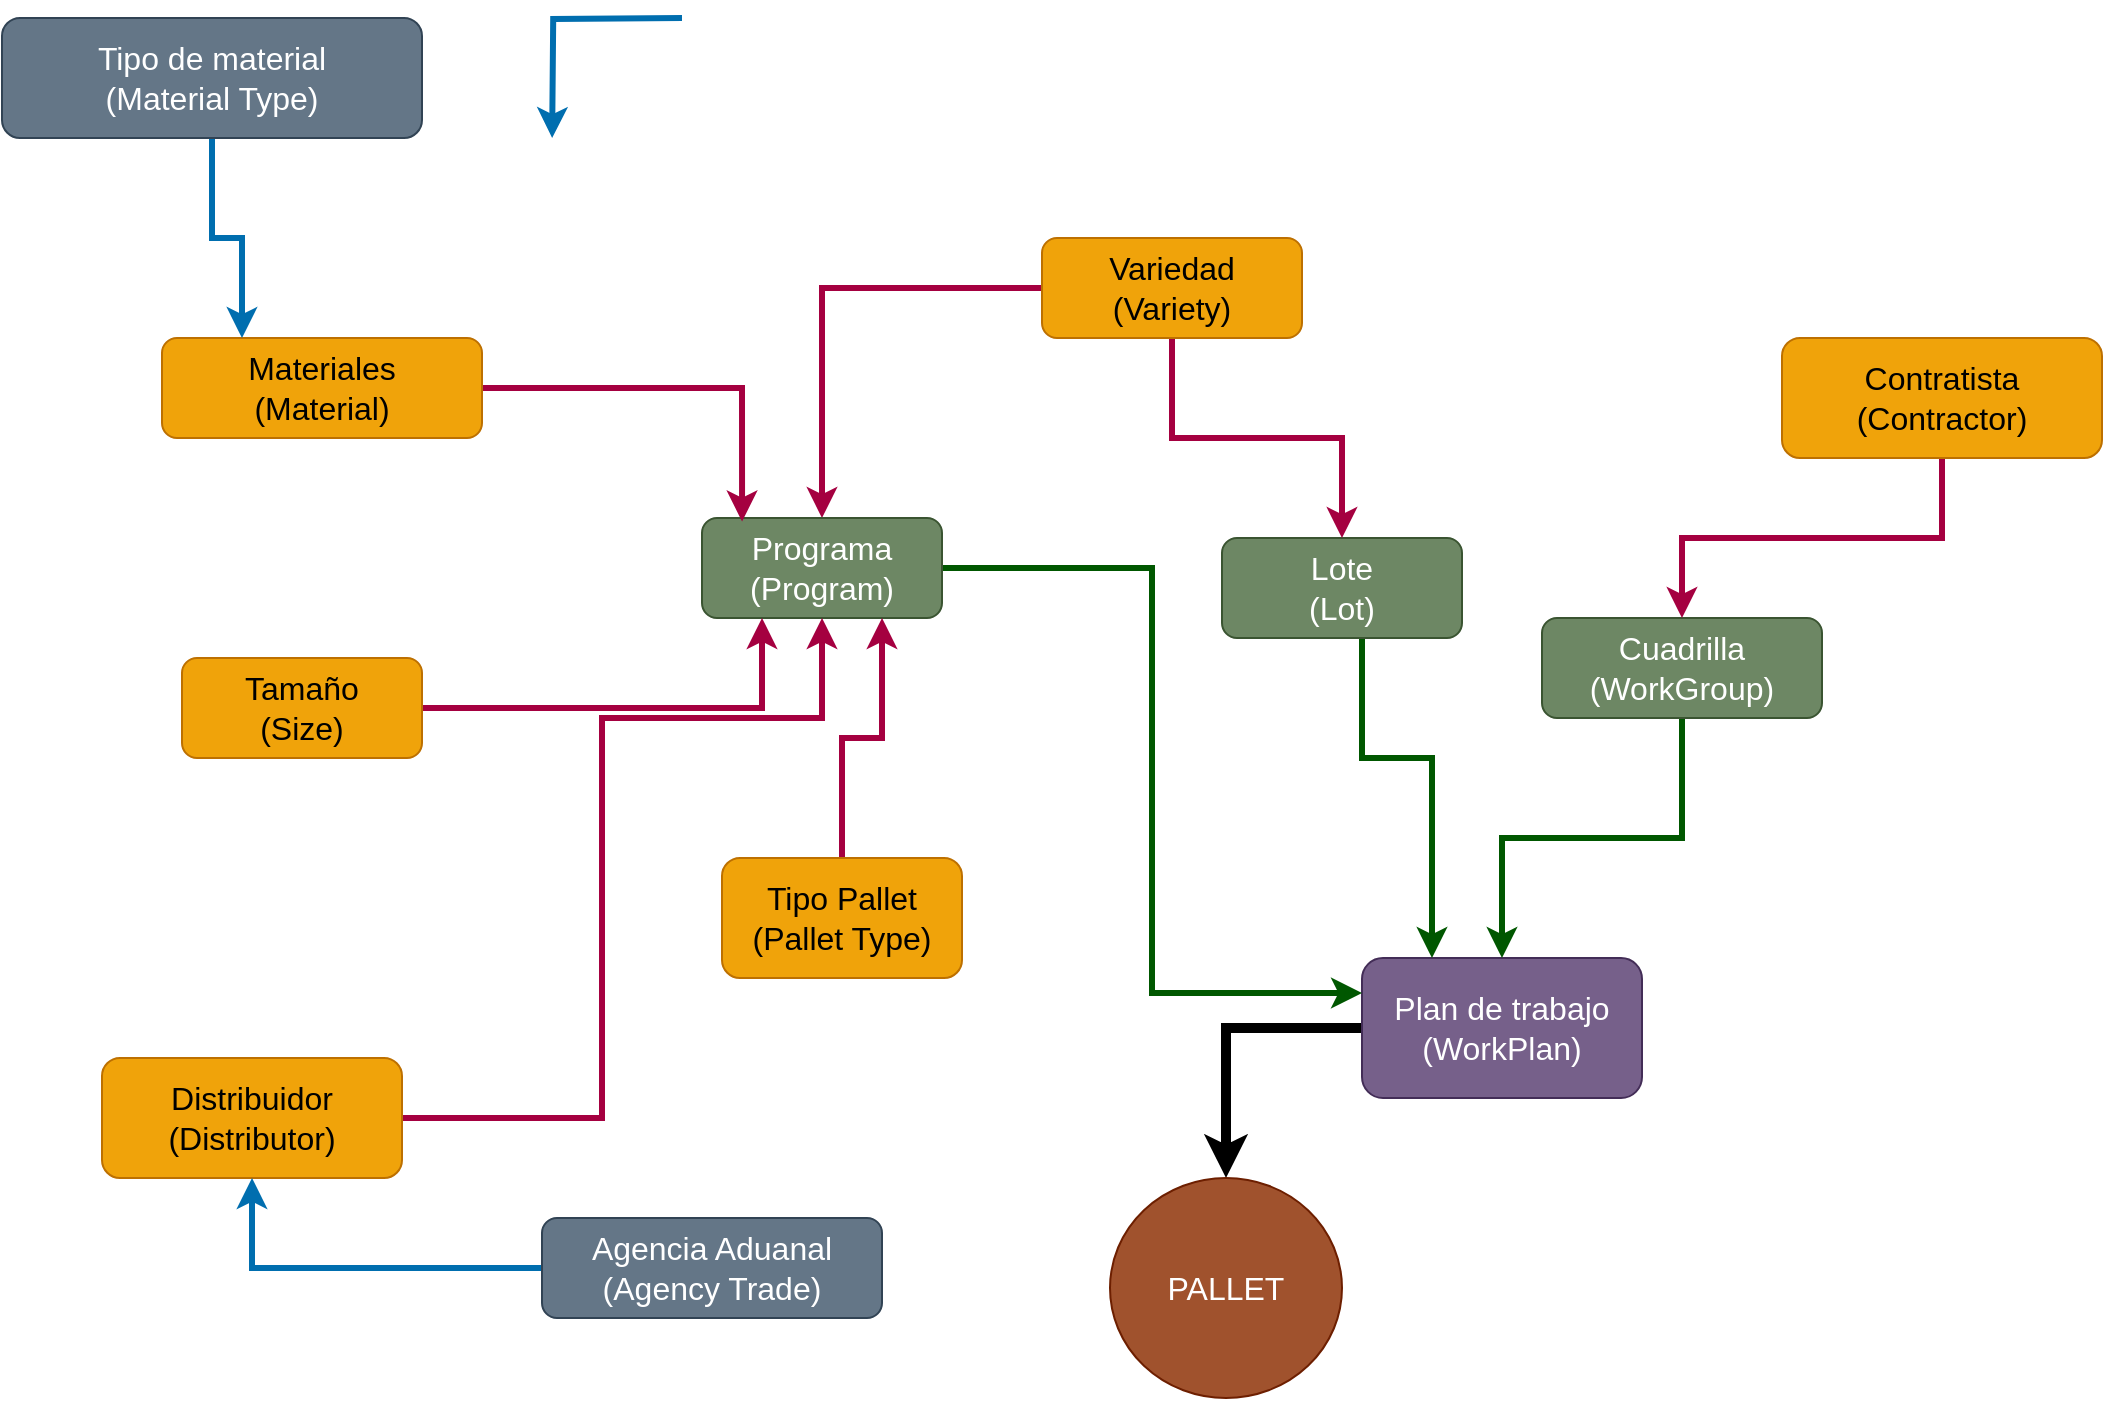 <mxfile version="21.1.8" type="github">
  <diagram name="Página-1" id="E5eDrzF1vHOTVu4U-9JP">
    <mxGraphModel dx="1400" dy="720" grid="1" gridSize="10" guides="1" tooltips="1" connect="1" arrows="1" fold="1" page="1" pageScale="1" pageWidth="1169" pageHeight="827" math="0" shadow="0">
      <root>
        <mxCell id="0" />
        <mxCell id="1" parent="0" />
        <mxCell id="TqmmsIACruIbI4F4TJP2-14" value="" style="edgeStyle=orthogonalEdgeStyle;rounded=0;orthogonalLoop=1;jettySize=auto;html=1;strokeWidth=5;fontSize=16;" parent="1" source="TqmmsIACruIbI4F4TJP2-1" target="TqmmsIACruIbI4F4TJP2-13" edge="1">
          <mxGeometry relative="1" as="geometry" />
        </mxCell>
        <mxCell id="TqmmsIACruIbI4F4TJP2-1" value="Plan de trabajo (WorkPlan)" style="rounded=1;whiteSpace=wrap;html=1;fillColor=#76608a;fontColor=#ffffff;strokeColor=#432D57;fontSize=16;" parent="1" vertex="1">
          <mxGeometry x="750" y="550" width="140" height="70" as="geometry" />
        </mxCell>
        <mxCell id="TqmmsIACruIbI4F4TJP2-10" style="edgeStyle=orthogonalEdgeStyle;rounded=0;orthogonalLoop=1;jettySize=auto;html=1;fillColor=#008a00;strokeColor=#005700;strokeWidth=3;fontSize=16;" parent="1" source="TqmmsIACruIbI4F4TJP2-3" target="TqmmsIACruIbI4F4TJP2-1" edge="1">
          <mxGeometry relative="1" as="geometry" />
        </mxCell>
        <mxCell id="TqmmsIACruIbI4F4TJP2-3" value="Cuadrilla&lt;br style=&quot;font-size: 16px;&quot;&gt;(WorkGroup)" style="whiteSpace=wrap;html=1;rounded=1;fillColor=#6d8764;fontColor=#ffffff;strokeColor=#3A5431;fontSize=16;" parent="1" vertex="1">
          <mxGeometry x="840" y="380" width="140" height="50" as="geometry" />
        </mxCell>
        <mxCell id="TqmmsIACruIbI4F4TJP2-9" style="edgeStyle=orthogonalEdgeStyle;rounded=0;orthogonalLoop=1;jettySize=auto;html=1;entryX=0.5;entryY=0;entryDx=0;entryDy=0;fillColor=#d80073;strokeColor=#A50040;strokeWidth=3;fontSize=16;" parent="1" source="TqmmsIACruIbI4F4TJP2-5" target="TqmmsIACruIbI4F4TJP2-3" edge="1">
          <mxGeometry relative="1" as="geometry" />
        </mxCell>
        <mxCell id="TqmmsIACruIbI4F4TJP2-5" value="Contratista&lt;br style=&quot;font-size: 16px;&quot;&gt;(Contractor)" style="whiteSpace=wrap;html=1;rounded=1;fillColor=#f0a30a;fontColor=#000000;strokeColor=#BD7000;fontSize=16;" parent="1" vertex="1">
          <mxGeometry x="960" y="240" width="160" height="60" as="geometry" />
        </mxCell>
        <mxCell id="TqmmsIACruIbI4F4TJP2-13" value="PALLET" style="ellipse;whiteSpace=wrap;html=1;rounded=1;fillColor=#a0522d;fontColor=#ffffff;strokeColor=#6D1F00;fontSize=16;" parent="1" vertex="1">
          <mxGeometry x="624" y="660" width="116" height="110" as="geometry" />
        </mxCell>
        <mxCell id="TqmmsIACruIbI4F4TJP2-17" style="edgeStyle=orthogonalEdgeStyle;rounded=0;orthogonalLoop=1;jettySize=auto;html=1;fillColor=#008a00;strokeColor=#005700;strokeWidth=3;fontSize=16;entryX=0.25;entryY=0;entryDx=0;entryDy=0;" parent="1" source="TqmmsIACruIbI4F4TJP2-15" target="TqmmsIACruIbI4F4TJP2-1" edge="1">
          <mxGeometry relative="1" as="geometry">
            <mxPoint x="700" y="460" as="targetPoint" />
            <Array as="points">
              <mxPoint x="750" y="450" />
              <mxPoint x="785" y="450" />
            </Array>
          </mxGeometry>
        </mxCell>
        <mxCell id="TqmmsIACruIbI4F4TJP2-15" value="Lote&lt;br style=&quot;font-size: 16px;&quot;&gt;(Lot)" style="rounded=1;whiteSpace=wrap;html=1;fillColor=#6d8764;fontColor=#ffffff;strokeColor=#3A5431;fontSize=16;" parent="1" vertex="1">
          <mxGeometry x="680" y="340" width="120" height="50" as="geometry" />
        </mxCell>
        <mxCell id="TqmmsIACruIbI4F4TJP2-19" style="edgeStyle=orthogonalEdgeStyle;rounded=0;orthogonalLoop=1;jettySize=auto;html=1;entryX=0.5;entryY=0;entryDx=0;entryDy=0;fillColor=#d80073;strokeColor=#A50040;strokeWidth=3;fontSize=16;" parent="1" source="TqmmsIACruIbI4F4TJP2-18" target="TqmmsIACruIbI4F4TJP2-15" edge="1">
          <mxGeometry relative="1" as="geometry" />
        </mxCell>
        <mxCell id="TqmmsIACruIbI4F4TJP2-21" style="edgeStyle=orthogonalEdgeStyle;rounded=0;orthogonalLoop=1;jettySize=auto;html=1;fillColor=#d80073;strokeColor=#A50040;strokeWidth=3;fontSize=16;" parent="1" source="TqmmsIACruIbI4F4TJP2-18" target="TqmmsIACruIbI4F4TJP2-20" edge="1">
          <mxGeometry relative="1" as="geometry" />
        </mxCell>
        <mxCell id="TqmmsIACruIbI4F4TJP2-18" value="Variedad&lt;br style=&quot;font-size: 16px;&quot;&gt;(Variety)" style="rounded=1;whiteSpace=wrap;html=1;fillColor=#f0a30a;fontColor=#000000;strokeColor=#BD7000;fontSize=16;" parent="1" vertex="1">
          <mxGeometry x="590" y="190" width="130" height="50" as="geometry" />
        </mxCell>
        <mxCell id="TqmmsIACruIbI4F4TJP2-42" style="edgeStyle=orthogonalEdgeStyle;rounded=0;orthogonalLoop=1;jettySize=auto;html=1;entryX=0;entryY=0.25;entryDx=0;entryDy=0;fillColor=#008a00;strokeColor=#005700;strokeWidth=3;fontSize=16;" parent="1" source="TqmmsIACruIbI4F4TJP2-20" target="TqmmsIACruIbI4F4TJP2-1" edge="1">
          <mxGeometry relative="1" as="geometry" />
        </mxCell>
        <mxCell id="TqmmsIACruIbI4F4TJP2-20" value="Programa&lt;br style=&quot;font-size: 16px;&quot;&gt;(Program)" style="rounded=1;whiteSpace=wrap;html=1;fillColor=#6d8764;strokeColor=#3A5431;fontColor=#ffffff;fontSize=16;" parent="1" vertex="1">
          <mxGeometry x="420" y="330" width="120" height="50" as="geometry" />
        </mxCell>
        <mxCell id="TqmmsIACruIbI4F4TJP2-35" style="edgeStyle=orthogonalEdgeStyle;rounded=0;orthogonalLoop=1;jettySize=auto;html=1;fillColor=#d80073;strokeColor=#A50040;strokeWidth=3;fontSize=16;entryX=0.167;entryY=0.035;entryDx=0;entryDy=0;entryPerimeter=0;" parent="1" source="TqmmsIACruIbI4F4TJP2-23" target="TqmmsIACruIbI4F4TJP2-20" edge="1">
          <mxGeometry relative="1" as="geometry" />
        </mxCell>
        <mxCell id="TqmmsIACruIbI4F4TJP2-23" value="Materiales&lt;br style=&quot;font-size: 16px;&quot;&gt;(Material)" style="rounded=1;whiteSpace=wrap;html=1;fillColor=#f0a30a;fontColor=#000000;strokeColor=#BD7000;fontSize=16;" parent="1" vertex="1">
          <mxGeometry x="150" y="240" width="160" height="50" as="geometry" />
        </mxCell>
        <mxCell id="TqmmsIACruIbI4F4TJP2-34" style="edgeStyle=orthogonalEdgeStyle;rounded=0;orthogonalLoop=1;jettySize=auto;html=1;entryX=0.25;entryY=1;entryDx=0;entryDy=0;fillColor=#d80073;strokeColor=#A50040;strokeWidth=3;fontSize=16;" parent="1" source="TqmmsIACruIbI4F4TJP2-24" target="TqmmsIACruIbI4F4TJP2-20" edge="1">
          <mxGeometry relative="1" as="geometry" />
        </mxCell>
        <mxCell id="TqmmsIACruIbI4F4TJP2-24" value="Tamaño&lt;br style=&quot;font-size: 16px;&quot;&gt;(Size)" style="rounded=1;whiteSpace=wrap;html=1;fillColor=#f0a30a;fontColor=#000000;strokeColor=#BD7000;fontSize=16;" parent="1" vertex="1">
          <mxGeometry x="160" y="400" width="120" height="50" as="geometry" />
        </mxCell>
        <mxCell id="TqmmsIACruIbI4F4TJP2-29" style="edgeStyle=orthogonalEdgeStyle;rounded=0;orthogonalLoop=1;jettySize=auto;html=1;entryX=0.75;entryY=1;entryDx=0;entryDy=0;fillColor=#d80073;strokeColor=#A50040;strokeWidth=3;fontSize=16;" parent="1" source="TqmmsIACruIbI4F4TJP2-25" target="TqmmsIACruIbI4F4TJP2-20" edge="1">
          <mxGeometry relative="1" as="geometry" />
        </mxCell>
        <mxCell id="TqmmsIACruIbI4F4TJP2-25" value="Tipo Pallet&lt;br style=&quot;font-size: 16px;&quot;&gt;(Pallet Type)" style="rounded=1;whiteSpace=wrap;html=1;fillColor=#f0a30a;fontColor=#000000;strokeColor=#BD7000;fontSize=16;" parent="1" vertex="1">
          <mxGeometry x="430" y="500" width="120" height="60" as="geometry" />
        </mxCell>
        <mxCell id="TqmmsIACruIbI4F4TJP2-32" style="edgeStyle=orthogonalEdgeStyle;rounded=0;orthogonalLoop=1;jettySize=auto;html=1;entryX=0.5;entryY=1;entryDx=0;entryDy=0;fillColor=#d80073;strokeColor=#A50040;strokeWidth=3;fontSize=16;" parent="1" source="TqmmsIACruIbI4F4TJP2-27" target="TqmmsIACruIbI4F4TJP2-20" edge="1">
          <mxGeometry relative="1" as="geometry">
            <Array as="points">
              <mxPoint x="370" y="630" />
              <mxPoint x="370" y="430" />
              <mxPoint x="480" y="430" />
            </Array>
          </mxGeometry>
        </mxCell>
        <mxCell id="TqmmsIACruIbI4F4TJP2-27" value="Distribuidor&lt;br style=&quot;font-size: 16px;&quot;&gt;(Distributor)" style="rounded=1;whiteSpace=wrap;html=1;fillColor=#f0a30a;fontColor=#000000;strokeColor=#BD7000;fontSize=16;" parent="1" vertex="1">
          <mxGeometry x="120" y="600" width="150" height="60" as="geometry" />
        </mxCell>
        <mxCell id="TqmmsIACruIbI4F4TJP2-30" style="edgeStyle=orthogonalEdgeStyle;rounded=0;orthogonalLoop=1;jettySize=auto;html=1;entryX=0.5;entryY=1;entryDx=0;entryDy=0;fillColor=#1ba1e2;strokeColor=#006EAF;strokeWidth=3;fontSize=16;" parent="1" source="TqmmsIACruIbI4F4TJP2-28" target="TqmmsIACruIbI4F4TJP2-27" edge="1">
          <mxGeometry relative="1" as="geometry" />
        </mxCell>
        <mxCell id="TqmmsIACruIbI4F4TJP2-28" value="Agencia Aduanal&lt;br style=&quot;font-size: 16px;&quot;&gt;(Agency Trade)" style="rounded=1;whiteSpace=wrap;html=1;fillColor=#647687;fontColor=#ffffff;strokeColor=#314354;fontSize=16;" parent="1" vertex="1">
          <mxGeometry x="340" y="680" width="170" height="50" as="geometry" />
        </mxCell>
        <mxCell id="TqmmsIACruIbI4F4TJP2-38" style="edgeStyle=orthogonalEdgeStyle;rounded=0;orthogonalLoop=1;jettySize=auto;html=1;fillColor=#1ba1e2;strokeColor=#006EAF;strokeWidth=3;fontSize=16;" parent="1" edge="1">
          <mxGeometry relative="1" as="geometry">
            <mxPoint x="410" y="80" as="sourcePoint" />
            <mxPoint x="345.067" y="140" as="targetPoint" />
          </mxGeometry>
        </mxCell>
        <mxCell id="TqmmsIACruIbI4F4TJP2-41" style="edgeStyle=orthogonalEdgeStyle;rounded=0;orthogonalLoop=1;jettySize=auto;html=1;entryX=0.25;entryY=0;entryDx=0;entryDy=0;fillColor=#1ba1e2;strokeColor=#006EAF;strokeWidth=3;fontSize=16;" parent="1" source="TqmmsIACruIbI4F4TJP2-39" target="TqmmsIACruIbI4F4TJP2-23" edge="1">
          <mxGeometry relative="1" as="geometry" />
        </mxCell>
        <mxCell id="TqmmsIACruIbI4F4TJP2-39" value="Tipo de material&lt;br style=&quot;font-size: 16px;&quot;&gt;(Material Type)" style="rounded=1;whiteSpace=wrap;html=1;fillColor=#647687;fontColor=#ffffff;strokeColor=#314354;fontSize=16;" parent="1" vertex="1">
          <mxGeometry x="70" y="80" width="210" height="60" as="geometry" />
        </mxCell>
      </root>
    </mxGraphModel>
  </diagram>
</mxfile>
